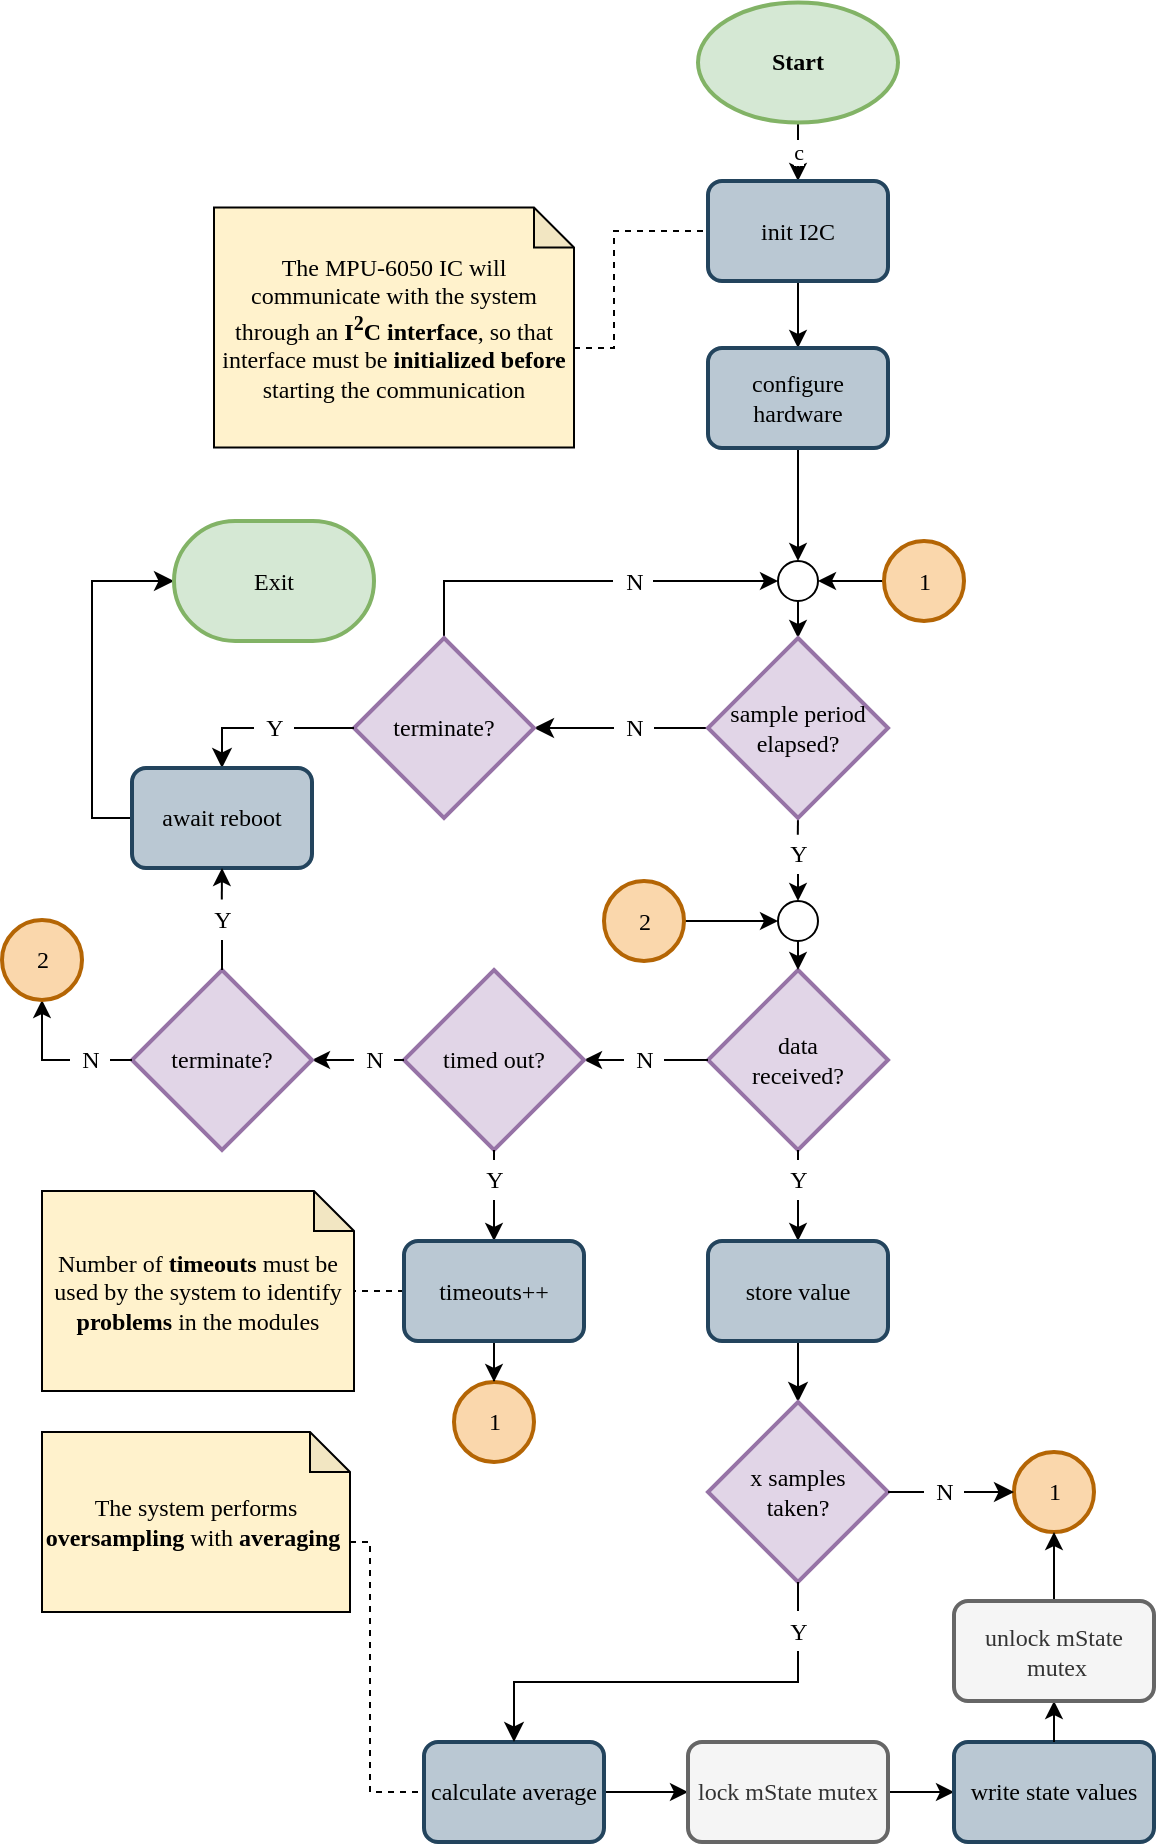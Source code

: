 <mxfile version="12.3.2" type="device" pages="1"><diagram id="vXdH0S8YqX3_sipvJm4k" name="1"><mxGraphModel dx="1673" dy="979" grid="1" gridSize="10" guides="1" tooltips="1" connect="1" arrows="1" fold="1" page="1" pageScale="1" pageWidth="1169" pageHeight="827" math="0" shadow="0"><root><mxCell id="0"/><mxCell id="1" parent="0"/><mxCell id="HOdp4e5Cy5gZrTOKMcvI-9" value="c" style="edgeStyle=orthogonalEdgeStyle;rounded=0;orthogonalLoop=1;jettySize=auto;html=1;exitX=0.5;exitY=1;exitDx=0;exitDy=0;exitPerimeter=0;entryX=0.5;entryY=0;entryDx=0;entryDy=0;fontFamily=Consolas;" parent="1" source="6Pos_xS77apvVbocdfTv-4" target="z_6hdoUk1kzwaXG-YL4Q-53" edge="1"><mxGeometry relative="1" as="geometry"><mxPoint x="672" y="323.25" as="targetPoint"/></mxGeometry></mxCell><mxCell id="6Pos_xS77apvVbocdfTv-4" value="Start" style="strokeWidth=2;html=1;shape=mxgraph.flowchart.start_1;whiteSpace=wrap;fillColor=#d5e8d4;strokeColor=#82b366;fontStyle=1;fontFamily=Consolas;" parent="1" vertex="1"><mxGeometry x="624" y="230.25" width="100" height="60" as="geometry"/></mxCell><mxCell id="6Pos_xS77apvVbocdfTv-24" style="edgeStyle=orthogonalEdgeStyle;rounded=0;orthogonalLoop=1;jettySize=auto;html=1;exitX=0.5;exitY=1;exitDx=0;exitDy=0;exitPerimeter=0;entryX=0.5;entryY=0;entryDx=0;entryDy=0;fontFamily=Consolas;" parent="1" source="z_6hdoUk1kzwaXG-YL4Q-9" target="z_6hdoUk1kzwaXG-YL4Q-55" edge="1"><mxGeometry relative="1" as="geometry"><mxPoint x="672" y="844.5" as="targetPoint"/></mxGeometry></mxCell><mxCell id="hB-7Ol5vUf83jxwNDLM4-17" style="edgeStyle=orthogonalEdgeStyle;rounded=0;orthogonalLoop=1;jettySize=auto;html=1;exitX=0;exitY=0.5;exitDx=0;exitDy=0;exitPerimeter=0;fontFamily=Consolas;" parent="1" source="z_6hdoUk1kzwaXG-YL4Q-7" target="5N7eKwdQCnaQDBQl-9mk-26" edge="1"><mxGeometry relative="1" as="geometry"><mxPoint x="672" y="674.5" as="targetPoint"/><Array as="points"><mxPoint x="522" y="759.5"/></Array></mxGeometry></mxCell><mxCell id="6Pos_xS77apvVbocdfTv-21" value="data&lt;br&gt;received?" style="strokeWidth=2;html=1;shape=mxgraph.flowchart.decision;whiteSpace=wrap;fillColor=#e1d5e7;strokeColor=#9673a6;fontFamily=Consolas;" parent="1" vertex="1"><mxGeometry x="629" y="714" width="90" height="90" as="geometry"/></mxCell><mxCell id="hB-7Ol5vUf83jxwNDLM4-15" style="edgeStyle=orthogonalEdgeStyle;rounded=0;orthogonalLoop=1;jettySize=auto;html=1;exitX=0.5;exitY=1;exitDx=0;exitDy=0;exitPerimeter=0;entryX=0.5;entryY=0;entryDx=0;entryDy=0;entryPerimeter=0;fontFamily=Consolas;" parent="1" source="5N7eKwdQCnaQDBQl-9mk-2" target="6Pos_xS77apvVbocdfTv-21" edge="1"><mxGeometry relative="1" as="geometry"/></mxCell><mxCell id="HOdp4e5Cy5gZrTOKMcvI-8" style="edgeStyle=orthogonalEdgeStyle;rounded=0;orthogonalLoop=1;jettySize=auto;html=1;exitX=0.5;exitY=1;exitDx=0;exitDy=0;entryX=0.5;entryY=0;entryDx=0;entryDy=0;fontFamily=Consolas;" parent="1" source="z_6hdoUk1kzwaXG-YL4Q-53" target="z_6hdoUk1kzwaXG-YL4Q-54" edge="1"><mxGeometry relative="1" as="geometry"><mxPoint x="672" y="373.25" as="sourcePoint"/><mxPoint x="672" y="403.25" as="targetPoint"/><Array as="points"/></mxGeometry></mxCell><mxCell id="hB-7Ol5vUf83jxwNDLM4-10" style="edgeStyle=orthogonalEdgeStyle;rounded=0;orthogonalLoop=1;jettySize=auto;html=1;exitX=0.5;exitY=1;exitDx=0;exitDy=0;entryX=0.5;entryY=0;entryDx=0;entryDy=0;entryPerimeter=0;fontFamily=Consolas;" parent="1" source="5N7eKwdQCnaQDBQl-9mk-5" target="z_6hdoUk1kzwaXG-YL4Q-22" edge="1"><mxGeometry relative="1" as="geometry"><mxPoint x="671.857" y="489.143" as="sourcePoint"/><Array as="points"/><mxPoint x="672" y="543.167" as="targetPoint"/></mxGeometry></mxCell><mxCell id="5N7eKwdQCnaQDBQl-9mk-22" style="edgeStyle=orthogonalEdgeStyle;rounded=0;orthogonalLoop=1;jettySize=auto;html=1;dashed=1;endArrow=none;endFill=0;exitX=0;exitY=0;exitDx=154;exitDy=55;exitPerimeter=0;entryX=0;entryY=0.5;entryDx=0;entryDy=0;fontFamily=Consolas;" parent="1" source="6Pos_xS77apvVbocdfTv-42" target="z_6hdoUk1kzwaXG-YL4Q-57" edge="1"><mxGeometry relative="1" as="geometry"><Array as="points"><mxPoint x="460" y="1000"/><mxPoint x="460" y="1125"/></Array></mxGeometry></mxCell><mxCell id="6Pos_xS77apvVbocdfTv-42" value="The system performs &lt;b&gt;oversampling &lt;/b&gt;with &lt;b&gt;averaging&amp;nbsp;&lt;/b&gt;" style="shape=note;html=1;backgroundOutline=1;darkOpacity=0.05;size=20;fillColor=#fff2cc;strokeColor=#000000;whiteSpace=wrap;fontFamily=Consolas;" parent="1" vertex="1"><mxGeometry x="296" y="945" width="154" height="90" as="geometry"/></mxCell><mxCell id="5N7eKwdQCnaQDBQl-9mk-2" value="" style="ellipse;whiteSpace=wrap;html=1;aspect=fixed;fontFamily=Consolas;" parent="1" vertex="1"><mxGeometry x="664" y="679.5" width="20" height="20" as="geometry"/></mxCell><mxCell id="5N7eKwdQCnaQDBQl-9mk-3" style="edgeStyle=orthogonalEdgeStyle;rounded=0;orthogonalLoop=1;jettySize=auto;html=1;exitX=0.5;exitY=1;exitDx=0;exitDy=0;exitPerimeter=0;entryX=0.5;entryY=0;entryDx=0;entryDy=0;entryPerimeter=0;fontFamily=Consolas;" parent="1" source="6Pos_xS77apvVbocdfTv-25" target="5N7eKwdQCnaQDBQl-9mk-2" edge="1"><mxGeometry relative="1" as="geometry"><mxPoint x="672" y="658" as="sourcePoint"/><mxPoint x="672" y="690" as="targetPoint"/></mxGeometry></mxCell><mxCell id="5N7eKwdQCnaQDBQl-9mk-5" value="" style="ellipse;whiteSpace=wrap;html=1;aspect=fixed;fontFamily=Consolas;" parent="1" vertex="1"><mxGeometry x="664" y="509.5" width="20" height="20" as="geometry"/></mxCell><mxCell id="z_6hdoUk1kzwaXG-YL4Q-28" style="edgeStyle=orthogonalEdgeStyle;rounded=0;orthogonalLoop=1;jettySize=auto;html=1;exitX=0;exitY=0.5;exitDx=0;exitDy=0;exitPerimeter=0;entryX=1;entryY=0.5;entryDx=0;entryDy=0;entryPerimeter=0;startArrow=none;startFill=0;endArrow=classic;endFill=1;fontFamily=Consolas;" parent="1" source="z_6hdoUk1kzwaXG-YL4Q-31" target="z_6hdoUk1kzwaXG-YL4Q-27" edge="1"><mxGeometry relative="1" as="geometry"/></mxCell><mxCell id="z_6hdoUk1kzwaXG-YL4Q-29" style="edgeStyle=orthogonalEdgeStyle;rounded=0;orthogonalLoop=1;jettySize=auto;html=1;exitX=0.5;exitY=1;exitDx=0;exitDy=0;exitPerimeter=0;entryX=0.5;entryY=0;entryDx=0;entryDy=0;startArrow=none;startFill=0;endArrow=classic;endFill=1;fontFamily=Consolas;" parent="1" source="z_6hdoUk1kzwaXG-YL4Q-10" target="z_6hdoUk1kzwaXG-YL4Q-56" edge="1"><mxGeometry relative="1" as="geometry"><mxPoint x="522.143" y="849.357" as="targetPoint"/></mxGeometry></mxCell><mxCell id="5N7eKwdQCnaQDBQl-9mk-26" value="timed out?" style="strokeWidth=2;html=1;shape=mxgraph.flowchart.decision;whiteSpace=wrap;fillColor=#e1d5e7;strokeColor=#9673a6;fontFamily=Consolas;" parent="1" vertex="1"><mxGeometry x="477" y="714" width="90" height="90" as="geometry"/></mxCell><mxCell id="5N7eKwdQCnaQDBQl-9mk-33" style="edgeStyle=orthogonalEdgeStyle;rounded=0;orthogonalLoop=1;jettySize=auto;html=1;endArrow=classic;endFill=1;exitX=0;exitY=0.5;exitDx=0;exitDy=0;exitPerimeter=0;fontFamily=Consolas;" parent="1" source="5N7eKwdQCnaQDBQl-9mk-32" target="5N7eKwdQCnaQDBQl-9mk-5" edge="1"><mxGeometry relative="1" as="geometry"><Array as="points"><mxPoint x="717" y="519.5"/><mxPoint x="717" y="519.5"/></Array></mxGeometry></mxCell><mxCell id="5N7eKwdQCnaQDBQl-9mk-32" value="1" style="verticalLabelPosition=middle;verticalAlign=middle;html=1;shape=mxgraph.flowchart.on-page_reference;strokeWidth=2;align=center;labelPosition=center;fillColor=#fad7ac;strokeColor=#b46504;fontFamily=Consolas;" parent="1" vertex="1"><mxGeometry x="717" y="499.5" width="40" height="40" as="geometry"/></mxCell><mxCell id="5N7eKwdQCnaQDBQl-9mk-36" style="edgeStyle=orthogonalEdgeStyle;rounded=0;orthogonalLoop=1;jettySize=auto;html=1;exitX=0.5;exitY=1;exitDx=0;exitDy=0;fontFamily=Consolas;" parent="1" source="z_6hdoUk1kzwaXG-YL4Q-54" target="5N7eKwdQCnaQDBQl-9mk-5" edge="1"><mxGeometry relative="1" as="geometry"><mxPoint x="672" y="452.75" as="sourcePoint"/><mxPoint x="632" y="509.5" as="targetPoint"/><Array as="points"/></mxGeometry></mxCell><mxCell id="5N7eKwdQCnaQDBQl-9mk-37" value="1" style="verticalLabelPosition=middle;verticalAlign=middle;html=1;shape=mxgraph.flowchart.on-page_reference;strokeWidth=2;align=center;labelPosition=center;fillColor=#fad7ac;strokeColor=#b46504;fontFamily=Consolas;" parent="1" vertex="1"><mxGeometry x="502" y="920" width="40" height="40" as="geometry"/></mxCell><mxCell id="5N7eKwdQCnaQDBQl-9mk-43" style="edgeStyle=orthogonalEdgeStyle;rounded=0;orthogonalLoop=1;jettySize=auto;html=1;endArrow=classic;endFill=1;exitX=0.5;exitY=1;exitDx=0;exitDy=0;fontFamily=Consolas;" parent="1" source="z_6hdoUk1kzwaXG-YL4Q-56" target="5N7eKwdQCnaQDBQl-9mk-37" edge="1"><mxGeometry relative="1" as="geometry"><mxPoint x="522.143" y="899.5" as="sourcePoint"/></mxGeometry></mxCell><mxCell id="5N7eKwdQCnaQDBQl-9mk-46" style="edgeStyle=orthogonalEdgeStyle;rounded=0;orthogonalLoop=1;jettySize=auto;html=1;endArrow=none;endFill=0;dashed=1;exitX=0;exitY=0.5;exitDx=0;exitDy=0;fontFamily=Consolas;" parent="1" source="z_6hdoUk1kzwaXG-YL4Q-56" target="5N7eKwdQCnaQDBQl-9mk-45" edge="1"><mxGeometry relative="1" as="geometry"><Array as="points"><mxPoint x="464" y="874.5"/></Array><mxPoint x="472" y="859.643" as="sourcePoint"/></mxGeometry></mxCell><mxCell id="5N7eKwdQCnaQDBQl-9mk-45" value="Number of &lt;b&gt;timeouts &lt;/b&gt;must be used by the system to identify &lt;b&gt;problems &lt;/b&gt;in the modules" style="shape=note;html=1;backgroundOutline=1;darkOpacity=0.05;size=20;fillColor=#fff2cc;strokeColor=#000000;whiteSpace=wrap;fontFamily=Consolas;" parent="1" vertex="1"><mxGeometry x="296" y="824.5" width="156" height="100" as="geometry"/></mxCell><mxCell id="keo9CaDxzFxGnulXJLJa-2" style="edgeStyle=orthogonalEdgeStyle;rounded=0;orthogonalLoop=1;jettySize=auto;html=1;endArrow=none;endFill=0;dashed=1;entryX=0;entryY=0.5;entryDx=0;entryDy=0;fontFamily=Consolas;" parent="1" source="keo9CaDxzFxGnulXJLJa-1" target="z_6hdoUk1kzwaXG-YL4Q-53" edge="1"><mxGeometry relative="1" as="geometry"><Array as="points"><mxPoint x="582" y="403"/><mxPoint x="582" y="345"/></Array><mxPoint x="612" y="348.167" as="targetPoint"/></mxGeometry></mxCell><mxCell id="keo9CaDxzFxGnulXJLJa-1" value="The MPU-6050 IC will communicate with the system through an &lt;b&gt;I&lt;sup&gt;2&lt;/sup&gt;C interface&lt;/b&gt;, so that interface must be &lt;b&gt;initialized before&lt;/b&gt; starting the communication" style="shape=note;html=1;backgroundOutline=1;darkOpacity=0.05;size=20;fillColor=#fff2cc;strokeColor=#000000;whiteSpace=wrap;fontFamily=Consolas;" parent="1" vertex="1"><mxGeometry x="382" y="332.75" width="180" height="120" as="geometry"/></mxCell><mxCell id="z_6hdoUk1kzwaXG-YL4Q-17" style="edgeStyle=orthogonalEdgeStyle;rounded=0;orthogonalLoop=1;jettySize=auto;html=1;entryX=0;entryY=0.5;entryDx=0;entryDy=0;endArrow=classic;endFill=1;fontFamily=Consolas;" parent="1" source="hB-7Ol5vUf83jxwNDLM4-12" target="5N7eKwdQCnaQDBQl-9mk-5" edge="1"><mxGeometry relative="1" as="geometry"/></mxCell><mxCell id="z_6hdoUk1kzwaXG-YL4Q-26" value="" style="edgeStyle=orthogonalEdgeStyle;rounded=0;orthogonalLoop=1;jettySize=auto;html=1;startArrow=none;startFill=0;endArrow=none;endFill=0;entryX=0.5;entryY=1;entryDx=0;entryDy=0;entryPerimeter=0;exitX=0.495;exitY=0.019;exitDx=0;exitDy=0;exitPerimeter=0;fontFamily=Consolas;" parent="1" source="6Pos_xS77apvVbocdfTv-25" target="z_6hdoUk1kzwaXG-YL4Q-22" edge="1"><mxGeometry relative="1" as="geometry"><mxPoint x="672" y="648.5" as="sourcePoint"/><Array as="points"/></mxGeometry></mxCell><mxCell id="6Pos_xS77apvVbocdfTv-25" value="Y" style="text;html=1;align=center;verticalAlign=middle;resizable=0;points=[];;autosize=1;fontFamily=Consolas;" parent="1" vertex="1"><mxGeometry x="664" y="646" width="20" height="20" as="geometry"/></mxCell><mxCell id="z_6hdoUk1kzwaXG-YL4Q-7" value="N" style="text;html=1;align=center;verticalAlign=middle;resizable=0;points=[];;autosize=1;fontFamily=Consolas;" parent="1" vertex="1"><mxGeometry x="587" y="749" width="20" height="20" as="geometry"/></mxCell><mxCell id="z_6hdoUk1kzwaXG-YL4Q-8" style="edgeStyle=orthogonalEdgeStyle;rounded=0;orthogonalLoop=1;jettySize=auto;html=1;exitX=0;exitY=0.5;exitDx=0;exitDy=0;exitPerimeter=0;endArrow=none;endFill=0;fontFamily=Consolas;" parent="1" source="6Pos_xS77apvVbocdfTv-21" target="z_6hdoUk1kzwaXG-YL4Q-7" edge="1"><mxGeometry relative="1" as="geometry"><mxPoint x="567" y="758.929" as="targetPoint"/><Array as="points"><mxPoint x="607" y="759.5"/></Array><mxPoint x="627.286" y="758.929" as="sourcePoint"/></mxGeometry></mxCell><mxCell id="z_6hdoUk1kzwaXG-YL4Q-9" value="Y" style="text;html=1;align=center;verticalAlign=middle;resizable=0;points=[];;autosize=1;fontFamily=Consolas;" parent="1" vertex="1"><mxGeometry x="664" y="809" width="20" height="20" as="geometry"/></mxCell><mxCell id="z_6hdoUk1kzwaXG-YL4Q-11" style="edgeStyle=orthogonalEdgeStyle;rounded=0;orthogonalLoop=1;jettySize=auto;html=1;exitX=0.5;exitY=1;exitDx=0;exitDy=0;exitPerimeter=0;endArrow=none;endFill=0;fontFamily=Consolas;" parent="1" source="6Pos_xS77apvVbocdfTv-21" target="z_6hdoUk1kzwaXG-YL4Q-9" edge="1"><mxGeometry relative="1" as="geometry"><mxPoint x="672.034" y="844.5" as="targetPoint"/><mxPoint x="672.034" y="803.948" as="sourcePoint"/><Array as="points"><mxPoint x="672" y="814.5"/><mxPoint x="672" y="814.5"/></Array></mxGeometry></mxCell><mxCell id="hB-7Ol5vUf83jxwNDLM4-12" value="N" style="text;html=1;align=center;verticalAlign=middle;resizable=0;points=[];;autosize=1;fontFamily=Consolas;" parent="1" vertex="1"><mxGeometry x="581.5" y="509.5" width="20" height="20" as="geometry"/></mxCell><mxCell id="z_6hdoUk1kzwaXG-YL4Q-18" style="edgeStyle=orthogonalEdgeStyle;rounded=0;orthogonalLoop=1;jettySize=auto;html=1;exitX=0.5;exitY=0;exitDx=0;exitDy=0;exitPerimeter=0;entryX=0;entryY=0.5;entryDx=0;entryDy=0;endArrow=none;endFill=0;fontFamily=Consolas;" parent="1" source="z_6hdoUk1kzwaXG-YL4Q-23" target="hB-7Ol5vUf83jxwNDLM4-12" edge="1"><mxGeometry relative="1" as="geometry"><mxPoint x="494.5" y="543.167" as="sourcePoint"/><mxPoint x="662.143" y="519.69" as="targetPoint"/></mxGeometry></mxCell><mxCell id="z_6hdoUk1kzwaXG-YL4Q-63" style="edgeStyle=orthogonalEdgeStyle;rounded=0;orthogonalLoop=1;jettySize=auto;html=1;entryX=1;entryY=0.5;entryDx=0;entryDy=0;entryPerimeter=0;startArrow=none;startFill=0;endArrow=classic;endFill=1;endSize=7;fontFamily=Consolas;" parent="1" source="z_6hdoUk1kzwaXG-YL4Q-20" target="z_6hdoUk1kzwaXG-YL4Q-23" edge="1"><mxGeometry relative="1" as="geometry"/></mxCell><mxCell id="z_6hdoUk1kzwaXG-YL4Q-20" value="N" style="text;html=1;align=center;verticalAlign=middle;resizable=0;points=[];;autosize=1;fontFamily=Consolas;" parent="1" vertex="1"><mxGeometry x="582" y="583" width="20" height="20" as="geometry"/></mxCell><mxCell id="bEtiJXINlBDzAw9OZhvo-2" style="edgeStyle=orthogonalEdgeStyle;rounded=0;orthogonalLoop=1;jettySize=auto;html=1;exitX=0;exitY=0.5;exitDx=0;exitDy=0;exitPerimeter=0;fontFamily=Consolas;endArrow=none;endFill=0;" parent="1" source="z_6hdoUk1kzwaXG-YL4Q-22" target="z_6hdoUk1kzwaXG-YL4Q-20" edge="1"><mxGeometry relative="1" as="geometry"/></mxCell><mxCell id="z_6hdoUk1kzwaXG-YL4Q-22" value="sample period&lt;br&gt;elapsed?" style="strokeWidth=2;html=1;shape=mxgraph.flowchart.decision;whiteSpace=wrap;fillColor=#e1d5e7;strokeColor=#9673a6;fontFamily=Consolas;" parent="1" vertex="1"><mxGeometry x="629" y="548" width="90" height="90" as="geometry"/></mxCell><mxCell id="z_6hdoUk1kzwaXG-YL4Q-37" style="edgeStyle=orthogonalEdgeStyle;rounded=0;orthogonalLoop=1;jettySize=auto;html=1;exitX=0;exitY=0.5;exitDx=0;exitDy=0;exitPerimeter=0;entryX=0.5;entryY=0;entryDx=0;entryDy=0;startArrow=none;startFill=0;endArrow=classic;endFill=1;endSize=7;fontFamily=Consolas;" parent="1" source="z_6hdoUk1kzwaXG-YL4Q-39" target="z_6hdoUk1kzwaXG-YL4Q-35" edge="1"><mxGeometry relative="1" as="geometry"/></mxCell><mxCell id="z_6hdoUk1kzwaXG-YL4Q-23" value="terminate?" style="strokeWidth=2;html=1;shape=mxgraph.flowchart.decision;whiteSpace=wrap;fillColor=#e1d5e7;strokeColor=#9673a6;fontFamily=Consolas;" parent="1" vertex="1"><mxGeometry x="452" y="548" width="90" height="90" as="geometry"/></mxCell><mxCell id="L_51nZDtNS5oOkG_jBZE-15" style="edgeStyle=orthogonalEdgeStyle;rounded=0;orthogonalLoop=1;jettySize=auto;html=1;exitX=0;exitY=0.5;exitDx=0;exitDy=0;exitPerimeter=0;entryX=0.5;entryY=1;entryDx=0;entryDy=0;entryPerimeter=0;startArrow=none;startFill=0;endArrow=classic;endFill=1;" edge="1" parent="1" source="L_51nZDtNS5oOkG_jBZE-14" target="L_51nZDtNS5oOkG_jBZE-13"><mxGeometry relative="1" as="geometry"/></mxCell><mxCell id="z_6hdoUk1kzwaXG-YL4Q-27" value="terminate?" style="strokeWidth=2;html=1;shape=mxgraph.flowchart.decision;whiteSpace=wrap;fillColor=#e1d5e7;strokeColor=#9673a6;fontFamily=Consolas;" parent="1" vertex="1"><mxGeometry x="341" y="714" width="90" height="90" as="geometry"/></mxCell><mxCell id="z_6hdoUk1kzwaXG-YL4Q-10" value="Y" style="text;html=1;align=center;verticalAlign=middle;resizable=0;points=[];;autosize=1;fontFamily=Consolas;" parent="1" vertex="1"><mxGeometry x="512" y="809" width="20" height="20" as="geometry"/></mxCell><mxCell id="z_6hdoUk1kzwaXG-YL4Q-30" style="edgeStyle=orthogonalEdgeStyle;rounded=0;orthogonalLoop=1;jettySize=auto;html=1;exitX=0.5;exitY=1;exitDx=0;exitDy=0;exitPerimeter=0;entryX=0.5;entryY=0;entryDx=0;entryDy=0;startArrow=none;startFill=0;endArrow=none;endFill=0;fontFamily=Consolas;" parent="1" source="5N7eKwdQCnaQDBQl-9mk-26" target="z_6hdoUk1kzwaXG-YL4Q-10" edge="1"><mxGeometry relative="1" as="geometry"><mxPoint x="522" y="804.167" as="sourcePoint"/><mxPoint x="522" y="849.5" as="targetPoint"/></mxGeometry></mxCell><mxCell id="z_6hdoUk1kzwaXG-YL4Q-31" value="N" style="text;html=1;align=center;verticalAlign=middle;resizable=0;points=[];;autosize=1;fontFamily=Consolas;" parent="1" vertex="1"><mxGeometry x="452" y="749" width="20" height="20" as="geometry"/></mxCell><mxCell id="z_6hdoUk1kzwaXG-YL4Q-32" style="edgeStyle=orthogonalEdgeStyle;rounded=0;orthogonalLoop=1;jettySize=auto;html=1;exitX=0;exitY=0.5;exitDx=0;exitDy=0;exitPerimeter=0;entryX=1;entryY=0.5;entryDx=0;entryDy=0;entryPerimeter=0;startArrow=none;startFill=0;endArrow=none;endFill=0;fontFamily=Consolas;" parent="1" source="5N7eKwdQCnaQDBQl-9mk-26" target="z_6hdoUk1kzwaXG-YL4Q-31" edge="1"><mxGeometry relative="1" as="geometry"><mxPoint x="477" y="759.167" as="sourcePoint"/><mxPoint x="431" y="759.167" as="targetPoint"/></mxGeometry></mxCell><mxCell id="z_6hdoUk1kzwaXG-YL4Q-38" style="edgeStyle=orthogonalEdgeStyle;rounded=0;orthogonalLoop=1;jettySize=auto;html=1;exitX=0.5;exitY=1;exitDx=0;exitDy=0;startArrow=none;startFill=0;endArrow=none;endFill=0;endSize=7;fontFamily=Consolas;" parent="1" source="z_6hdoUk1kzwaXG-YL4Q-41" target="z_6hdoUk1kzwaXG-YL4Q-27" edge="1"><mxGeometry relative="1" as="geometry"><Array as="points"><mxPoint x="386" y="709.5"/><mxPoint x="386" y="709.5"/></Array></mxGeometry></mxCell><mxCell id="z_6hdoUk1kzwaXG-YL4Q-44" style="edgeStyle=orthogonalEdgeStyle;rounded=0;orthogonalLoop=1;jettySize=auto;html=1;exitX=0;exitY=0.5;exitDx=0;exitDy=0;entryX=0;entryY=0.5;entryDx=0;entryDy=0;entryPerimeter=0;startArrow=none;startFill=0;endArrow=classic;endFill=1;endSize=7;fontFamily=Consolas;" parent="1" source="z_6hdoUk1kzwaXG-YL4Q-35" target="z_6hdoUk1kzwaXG-YL4Q-36" edge="1"><mxGeometry relative="1" as="geometry"/></mxCell><mxCell id="z_6hdoUk1kzwaXG-YL4Q-35" value="await reboot" style="rounded=1;whiteSpace=wrap;html=1;absoluteArcSize=1;arcSize=14;strokeWidth=2;fillColor=#bac8d3;strokeColor=#23445d;fontFamily=Consolas;" parent="1" vertex="1"><mxGeometry x="341" y="613" width="90" height="50" as="geometry"/></mxCell><mxCell id="z_6hdoUk1kzwaXG-YL4Q-36" value="Exit" style="strokeWidth=2;html=1;shape=mxgraph.flowchart.terminator;whiteSpace=wrap;fillColor=#d5e8d4;strokeColor=#82b366;fontFamily=Consolas;" parent="1" vertex="1"><mxGeometry x="362" y="489.5" width="100" height="60" as="geometry"/></mxCell><mxCell id="z_6hdoUk1kzwaXG-YL4Q-39" value="Y" style="text;html=1;align=center;verticalAlign=middle;resizable=0;points=[];;autosize=1;fontFamily=Consolas;" parent="1" vertex="1"><mxGeometry x="402" y="583" width="20" height="20" as="geometry"/></mxCell><mxCell id="z_6hdoUk1kzwaXG-YL4Q-40" style="edgeStyle=orthogonalEdgeStyle;rounded=0;orthogonalLoop=1;jettySize=auto;html=1;exitX=0;exitY=0.5;exitDx=0;exitDy=0;exitPerimeter=0;startArrow=none;startFill=0;endArrow=none;endFill=0;endSize=7;fontFamily=Consolas;" parent="1" source="z_6hdoUk1kzwaXG-YL4Q-23" target="z_6hdoUk1kzwaXG-YL4Q-39" edge="1"><mxGeometry relative="1" as="geometry"><mxPoint x="452.143" y="593.024" as="sourcePoint"/><mxPoint x="385.952" y="623.024" as="targetPoint"/></mxGeometry></mxCell><mxCell id="z_6hdoUk1kzwaXG-YL4Q-41" value="Y" style="text;html=1;align=center;verticalAlign=middle;resizable=0;points=[];;autosize=1;fontFamily=Consolas;" parent="1" vertex="1"><mxGeometry x="376" y="679" width="20" height="20" as="geometry"/></mxCell><mxCell id="z_6hdoUk1kzwaXG-YL4Q-42" style="edgeStyle=orthogonalEdgeStyle;rounded=0;orthogonalLoop=1;jettySize=auto;html=1;exitX=0.5;exitY=1;exitDx=0;exitDy=0;startArrow=classic;startFill=1;endArrow=none;endFill=0;endSize=7;entryX=0.495;entryY=-0.014;entryDx=0;entryDy=0;entryPerimeter=0;fontFamily=Consolas;" parent="1" source="z_6hdoUk1kzwaXG-YL4Q-35" target="z_6hdoUk1kzwaXG-YL4Q-41" edge="1"><mxGeometry relative="1" as="geometry"><mxPoint x="386.065" y="673.081" as="sourcePoint"/><mxPoint x="386.065" y="714.0" as="targetPoint"/></mxGeometry></mxCell><mxCell id="z_6hdoUk1kzwaXG-YL4Q-49" value="1" style="verticalLabelPosition=middle;verticalAlign=middle;html=1;shape=mxgraph.flowchart.on-page_reference;strokeWidth=2;align=center;labelPosition=center;fillColor=#fad7ac;strokeColor=#b46504;fontFamily=Consolas;" parent="1" vertex="1"><mxGeometry x="782" y="955" width="40" height="40" as="geometry"/></mxCell><mxCell id="z_6hdoUk1kzwaXG-YL4Q-53" value="init I2C" style="rounded=1;whiteSpace=wrap;html=1;absoluteArcSize=1;arcSize=14;strokeWidth=2;fillColor=#bac8d3;strokeColor=#23445d;fontFamily=Consolas;" parent="1" vertex="1"><mxGeometry x="629" y="319.5" width="90" height="50" as="geometry"/></mxCell><mxCell id="z_6hdoUk1kzwaXG-YL4Q-54" value="configure hardware" style="rounded=1;whiteSpace=wrap;html=1;absoluteArcSize=1;arcSize=14;strokeWidth=2;fillColor=#bac8d3;strokeColor=#23445d;fontFamily=Consolas;" parent="1" vertex="1"><mxGeometry x="629" y="403" width="90" height="50" as="geometry"/></mxCell><mxCell id="z_6hdoUk1kzwaXG-YL4Q-65" style="edgeStyle=orthogonalEdgeStyle;rounded=0;orthogonalLoop=1;jettySize=auto;html=1;exitX=0.5;exitY=1;exitDx=0;exitDy=0;entryX=0.5;entryY=0;entryDx=0;entryDy=0;entryPerimeter=0;startArrow=none;startFill=0;endArrow=classic;endFill=1;endSize=7;fontFamily=Consolas;" parent="1" source="z_6hdoUk1kzwaXG-YL4Q-55" target="z_6hdoUk1kzwaXG-YL4Q-64" edge="1"><mxGeometry relative="1" as="geometry"/></mxCell><mxCell id="z_6hdoUk1kzwaXG-YL4Q-55" value="store value" style="rounded=1;whiteSpace=wrap;html=1;absoluteArcSize=1;arcSize=14;strokeWidth=2;fillColor=#bac8d3;strokeColor=#23445d;fontFamily=Consolas;" parent="1" vertex="1"><mxGeometry x="629" y="849.5" width="90" height="50" as="geometry"/></mxCell><mxCell id="z_6hdoUk1kzwaXG-YL4Q-56" value="timeouts++" style="rounded=1;whiteSpace=wrap;html=1;absoluteArcSize=1;arcSize=14;strokeWidth=2;fillColor=#bac8d3;strokeColor=#23445d;fontFamily=Consolas;" parent="1" vertex="1"><mxGeometry x="477" y="849.5" width="90" height="50" as="geometry"/></mxCell><mxCell id="L_51nZDtNS5oOkG_jBZE-7" style="edgeStyle=orthogonalEdgeStyle;rounded=0;orthogonalLoop=1;jettySize=auto;html=1;exitX=1;exitY=0.5;exitDx=0;exitDy=0;entryX=0;entryY=0.5;entryDx=0;entryDy=0;" edge="1" parent="1" source="z_6hdoUk1kzwaXG-YL4Q-57" target="L_51nZDtNS5oOkG_jBZE-3"><mxGeometry relative="1" as="geometry"/></mxCell><mxCell id="z_6hdoUk1kzwaXG-YL4Q-57" value="calculate average" style="rounded=1;whiteSpace=wrap;html=1;absoluteArcSize=1;arcSize=14;strokeWidth=2;fillColor=#bac8d3;strokeColor=#23445d;fontFamily=Consolas;" parent="1" vertex="1"><mxGeometry x="487" y="1100" width="90" height="50" as="geometry"/></mxCell><mxCell id="z_6hdoUk1kzwaXG-YL4Q-68" style="edgeStyle=orthogonalEdgeStyle;rounded=0;orthogonalLoop=1;jettySize=auto;html=1;exitX=1;exitY=0.5;exitDx=0;exitDy=0;exitPerimeter=0;entryX=0;entryY=0.5;entryDx=0;entryDy=0;entryPerimeter=0;startArrow=none;startFill=0;endArrow=classic;endFill=1;endSize=7;fontFamily=Consolas;" parent="1" source="z_6hdoUk1kzwaXG-YL4Q-69" target="z_6hdoUk1kzwaXG-YL4Q-49" edge="1"><mxGeometry relative="1" as="geometry"/></mxCell><mxCell id="z_6hdoUk1kzwaXG-YL4Q-71" style="edgeStyle=orthogonalEdgeStyle;rounded=0;orthogonalLoop=1;jettySize=auto;html=1;exitX=0.5;exitY=1;exitDx=0;exitDy=0;exitPerimeter=0;entryX=0.5;entryY=0;entryDx=0;entryDy=0;startArrow=none;startFill=0;endArrow=classic;endFill=1;endSize=7;fontFamily=Consolas;" parent="1" source="z_6hdoUk1kzwaXG-YL4Q-70" target="z_6hdoUk1kzwaXG-YL4Q-57" edge="1"><mxGeometry relative="1" as="geometry"><Array as="points"><mxPoint x="674" y="1070"/><mxPoint x="532" y="1070"/></Array></mxGeometry></mxCell><mxCell id="z_6hdoUk1kzwaXG-YL4Q-64" value="x samples &lt;br&gt;taken?" style="strokeWidth=2;html=1;shape=mxgraph.flowchart.decision;whiteSpace=wrap;fillColor=#e1d5e7;strokeColor=#9673a6;fontFamily=Consolas;" parent="1" vertex="1"><mxGeometry x="629" y="930" width="90" height="90" as="geometry"/></mxCell><mxCell id="z_6hdoUk1kzwaXG-YL4Q-70" value="Y" style="text;html=1;align=center;verticalAlign=middle;resizable=0;points=[];;autosize=1;fontFamily=Consolas;" parent="1" vertex="1"><mxGeometry x="664" y="1034.5" width="20" height="20" as="geometry"/></mxCell><mxCell id="z_6hdoUk1kzwaXG-YL4Q-72" style="edgeStyle=orthogonalEdgeStyle;rounded=0;orthogonalLoop=1;jettySize=auto;html=1;exitX=0.5;exitY=1;exitDx=0;exitDy=0;exitPerimeter=0;entryX=0.5;entryY=0;entryDx=0;entryDy=0;startArrow=none;startFill=0;endArrow=none;endFill=0;endSize=7;fontFamily=Consolas;" parent="1" source="z_6hdoUk1kzwaXG-YL4Q-64" target="z_6hdoUk1kzwaXG-YL4Q-70" edge="1"><mxGeometry relative="1" as="geometry"><mxPoint x="674.2" y="1020.2" as="sourcePoint"/><mxPoint x="674.2" y="1080.2" as="targetPoint"/></mxGeometry></mxCell><mxCell id="z_6hdoUk1kzwaXG-YL4Q-69" value="N" style="text;html=1;align=center;verticalAlign=middle;resizable=0;points=[];;autosize=1;fontFamily=Consolas;" parent="1" vertex="1"><mxGeometry x="737" y="965" width="20" height="20" as="geometry"/></mxCell><mxCell id="z_6hdoUk1kzwaXG-YL4Q-73" style="edgeStyle=orthogonalEdgeStyle;rounded=0;orthogonalLoop=1;jettySize=auto;html=1;exitX=1;exitY=0.5;exitDx=0;exitDy=0;exitPerimeter=0;entryX=0;entryY=0.5;entryDx=0;entryDy=0;entryPerimeter=0;startArrow=none;startFill=0;endArrow=none;endFill=0;endSize=7;fontFamily=Consolas;" parent="1" source="z_6hdoUk1kzwaXG-YL4Q-64" target="z_6hdoUk1kzwaXG-YL4Q-69" edge="1"><mxGeometry relative="1" as="geometry"><mxPoint x="719" y="975" as="sourcePoint"/><mxPoint x="783" y="975" as="targetPoint"/></mxGeometry></mxCell><mxCell id="L_51nZDtNS5oOkG_jBZE-2" style="edgeStyle=orthogonalEdgeStyle;rounded=0;orthogonalLoop=1;jettySize=auto;html=1;exitX=1;exitY=0.5;exitDx=0;exitDy=0;entryX=0;entryY=0.5;entryDx=0;entryDy=0;startArrow=none;startFill=0;endArrow=classic;endFill=1;" edge="1" parent="1" source="L_51nZDtNS5oOkG_jBZE-3" target="L_51nZDtNS5oOkG_jBZE-5"><mxGeometry relative="1" as="geometry"/></mxCell><mxCell id="L_51nZDtNS5oOkG_jBZE-3" value="lock mState mutex" style="rounded=1;whiteSpace=wrap;html=1;absoluteArcSize=1;arcSize=14;strokeWidth=2;fillColor=#f5f5f5;strokeColor=#666666;fontFamily=Consolas;fontColor=#333333;" vertex="1" parent="1"><mxGeometry x="619" y="1100" width="100" height="50" as="geometry"/></mxCell><mxCell id="L_51nZDtNS5oOkG_jBZE-5" value="write state values" style="rounded=1;whiteSpace=wrap;html=1;absoluteArcSize=1;arcSize=14;strokeWidth=2;fillColor=#BAC8D3;strokeColor=#23445D;fontFamily=Consolas;" vertex="1" parent="1"><mxGeometry x="752" y="1100" width="100" height="50" as="geometry"/></mxCell><mxCell id="L_51nZDtNS5oOkG_jBZE-9" style="edgeStyle=orthogonalEdgeStyle;rounded=0;orthogonalLoop=1;jettySize=auto;html=1;exitX=0.5;exitY=0;exitDx=0;exitDy=0;entryX=0.5;entryY=1;entryDx=0;entryDy=0;entryPerimeter=0;" edge="1" parent="1" source="L_51nZDtNS5oOkG_jBZE-6" target="z_6hdoUk1kzwaXG-YL4Q-49"><mxGeometry relative="1" as="geometry"/></mxCell><mxCell id="L_51nZDtNS5oOkG_jBZE-10" style="edgeStyle=orthogonalEdgeStyle;rounded=0;orthogonalLoop=1;jettySize=auto;html=1;exitX=0.5;exitY=1;exitDx=0;exitDy=0;endArrow=none;endFill=0;startArrow=classic;startFill=1;" edge="1" parent="1" source="L_51nZDtNS5oOkG_jBZE-6" target="L_51nZDtNS5oOkG_jBZE-5"><mxGeometry relative="1" as="geometry"/></mxCell><mxCell id="L_51nZDtNS5oOkG_jBZE-6" value="unlock mState&lt;br&gt;&amp;nbsp;mutex" style="rounded=1;whiteSpace=wrap;html=1;absoluteArcSize=1;arcSize=14;strokeWidth=2;fillColor=#f5f5f5;strokeColor=#666666;fontFamily=Consolas;fontColor=#333333;" vertex="1" parent="1"><mxGeometry x="752" y="1029.5" width="100" height="50" as="geometry"/></mxCell><mxCell id="L_51nZDtNS5oOkG_jBZE-13" value="2" style="verticalLabelPosition=middle;verticalAlign=middle;html=1;shape=mxgraph.flowchart.on-page_reference;strokeWidth=2;align=center;labelPosition=center;fillColor=#fad7ac;strokeColor=#b46504;fontFamily=Consolas;" vertex="1" parent="1"><mxGeometry x="276" y="689" width="40" height="40" as="geometry"/></mxCell><mxCell id="L_51nZDtNS5oOkG_jBZE-14" value="N" style="text;html=1;align=center;verticalAlign=middle;resizable=0;points=[];;autosize=1;fontFamily=Consolas;" vertex="1" parent="1"><mxGeometry x="310" y="749" width="20" height="20" as="geometry"/></mxCell><mxCell id="L_51nZDtNS5oOkG_jBZE-16" style="edgeStyle=orthogonalEdgeStyle;rounded=0;orthogonalLoop=1;jettySize=auto;html=1;exitX=0;exitY=0.5;exitDx=0;exitDy=0;exitPerimeter=0;startArrow=none;startFill=0;endArrow=none;endFill=0;" edge="1" parent="1" source="z_6hdoUk1kzwaXG-YL4Q-27"><mxGeometry relative="1" as="geometry"><mxPoint x="341.095" y="759.238" as="sourcePoint"/><mxPoint x="330" y="759" as="targetPoint"/></mxGeometry></mxCell><mxCell id="L_51nZDtNS5oOkG_jBZE-18" style="edgeStyle=orthogonalEdgeStyle;rounded=0;orthogonalLoop=1;jettySize=auto;html=1;exitX=1;exitY=0.5;exitDx=0;exitDy=0;exitPerimeter=0;startArrow=none;startFill=0;endArrow=classic;endFill=1;" edge="1" parent="1" source="L_51nZDtNS5oOkG_jBZE-17" target="5N7eKwdQCnaQDBQl-9mk-2"><mxGeometry relative="1" as="geometry"/></mxCell><mxCell id="L_51nZDtNS5oOkG_jBZE-17" value="2" style="verticalLabelPosition=middle;verticalAlign=middle;html=1;shape=mxgraph.flowchart.on-page_reference;strokeWidth=2;align=center;labelPosition=center;fillColor=#fad7ac;strokeColor=#b46504;fontFamily=Consolas;" vertex="1" parent="1"><mxGeometry x="577" y="669.5" width="40" height="40" as="geometry"/></mxCell></root></mxGraphModel></diagram></mxfile>